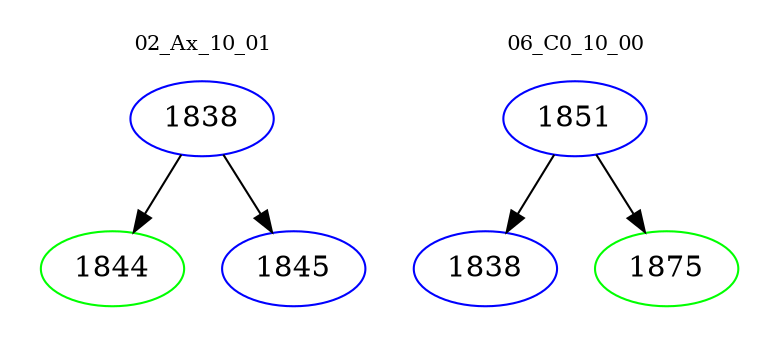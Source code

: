 digraph{
subgraph cluster_0 {
color = white
label = "02_Ax_10_01";
fontsize=10;
T0_1838 [label="1838", color="blue"]
T0_1838 -> T0_1844 [color="black"]
T0_1844 [label="1844", color="green"]
T0_1838 -> T0_1845 [color="black"]
T0_1845 [label="1845", color="blue"]
}
subgraph cluster_1 {
color = white
label = "06_C0_10_00";
fontsize=10;
T1_1851 [label="1851", color="blue"]
T1_1851 -> T1_1838 [color="black"]
T1_1838 [label="1838", color="blue"]
T1_1851 -> T1_1875 [color="black"]
T1_1875 [label="1875", color="green"]
}
}
